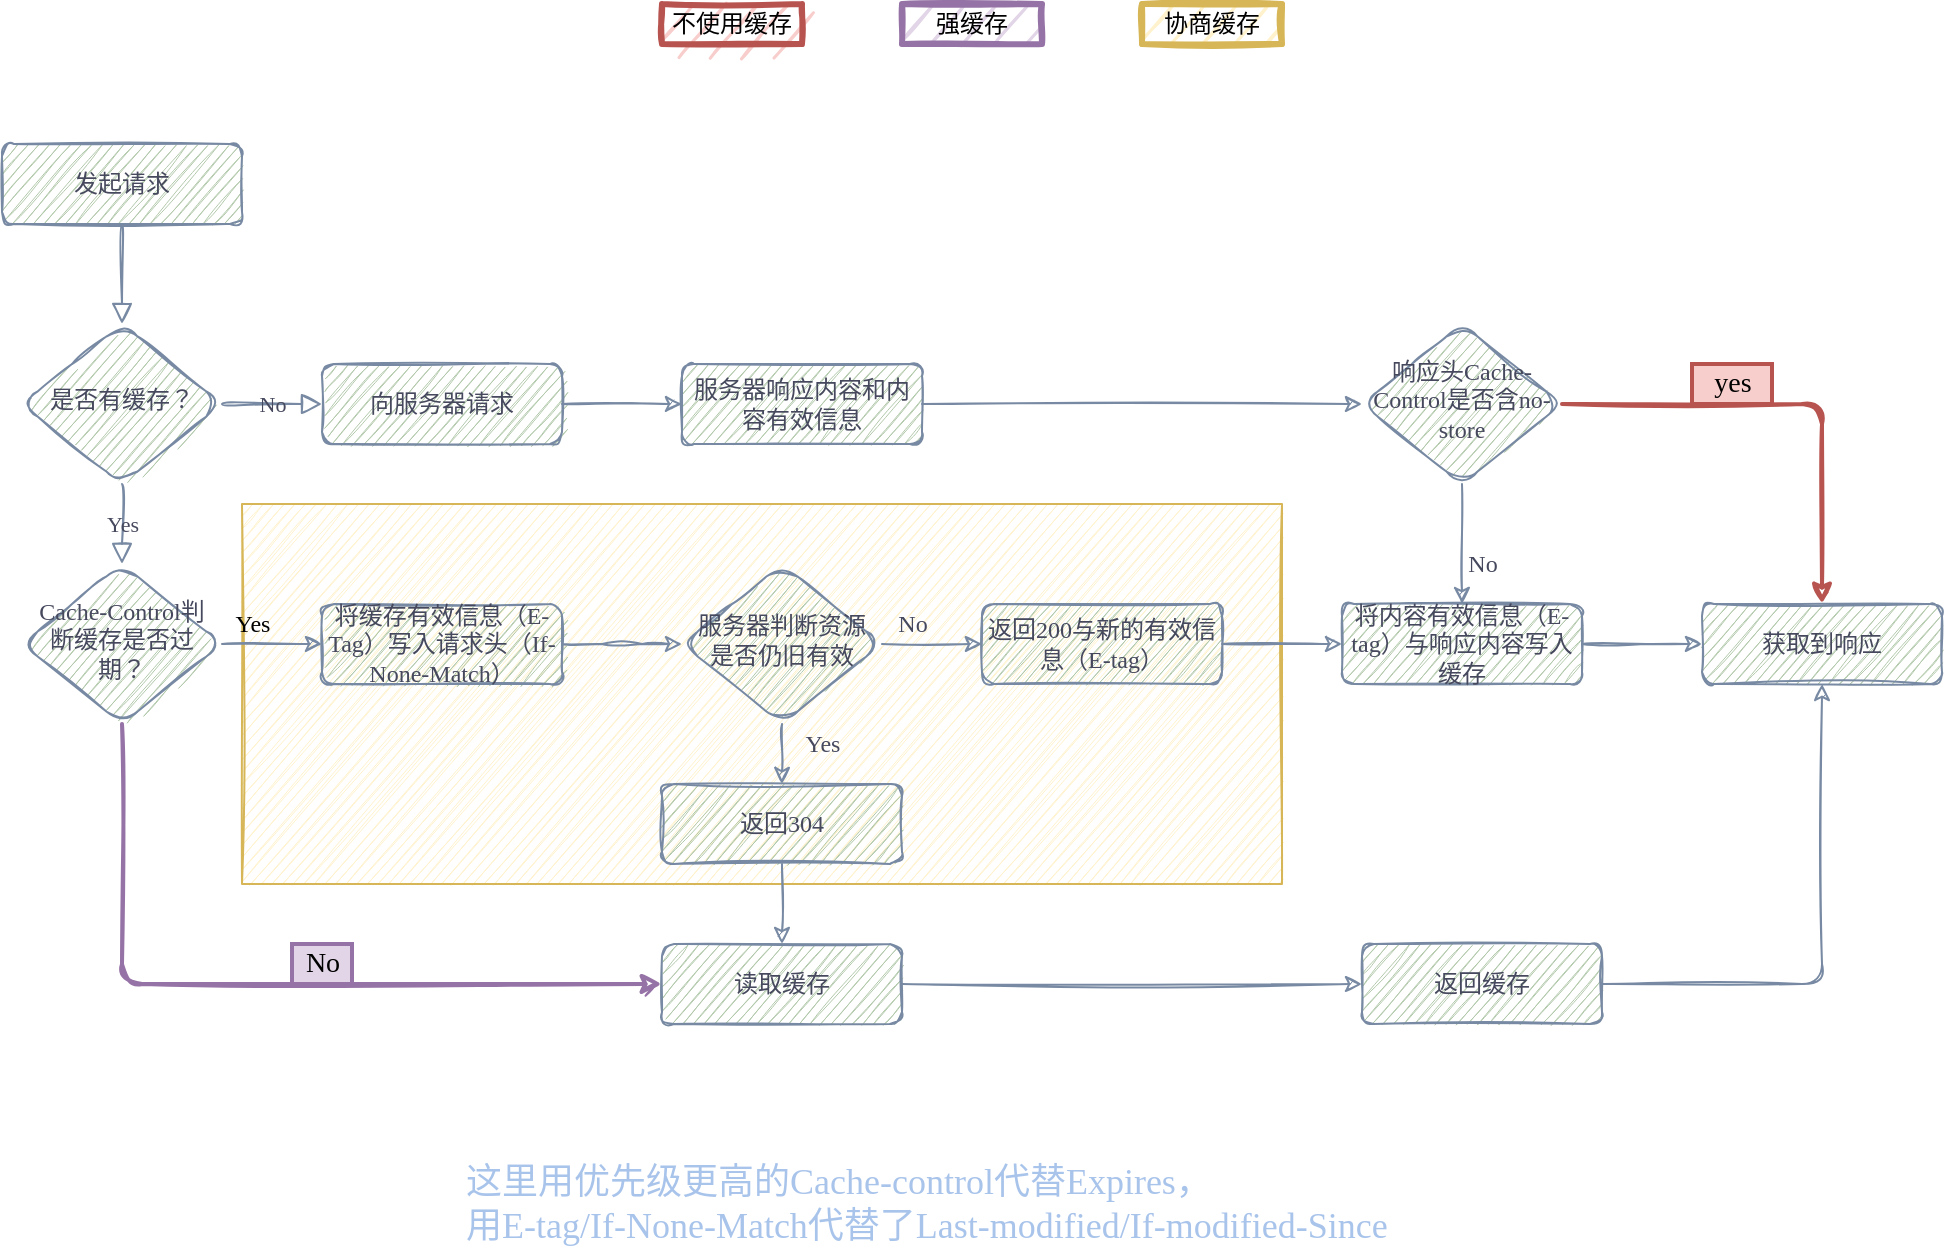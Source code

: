 <mxfile version="15.4.0" type="device"><diagram id="C5RBs43oDa-KdzZeNtuy" name="Page-1"><mxGraphModel dx="1106" dy="852" grid="1" gridSize="10" guides="1" tooltips="1" connect="1" arrows="1" fold="1" page="1" pageScale="1" pageWidth="2339" pageHeight="3300" math="0" shadow="0"><root><mxCell id="WIyWlLk6GJQsqaUBKTNV-0"/><mxCell id="WIyWlLk6GJQsqaUBKTNV-1" parent="WIyWlLk6GJQsqaUBKTNV-0"/><mxCell id="jp6UBBkJcxfX3S1iOlVH-35" value="" style="rounded=0;whiteSpace=wrap;html=1;sketch=1;fontFamily=Comic Sans MS;strokeColor=#d6b656;fillColor=#fff2cc;" parent="WIyWlLk6GJQsqaUBKTNV-1" vertex="1"><mxGeometry x="280" y="290" width="520" height="190" as="geometry"/></mxCell><mxCell id="WIyWlLk6GJQsqaUBKTNV-3" value="发起请求" style="whiteSpace=wrap;html=1;fontSize=12;glass=0;strokeWidth=1;shadow=0;sketch=1;rounded=1;fillColor=#B2C9AB;strokeColor=#788AA3;fontColor=#46495D;fontFamily=Comic Sans MS;" parent="WIyWlLk6GJQsqaUBKTNV-1" vertex="1"><mxGeometry x="160" y="110" width="120" height="40" as="geometry"/></mxCell><mxCell id="WIyWlLk6GJQsqaUBKTNV-6" value="是否有缓存？" style="rhombus;whiteSpace=wrap;html=1;shadow=0;fontFamily=Comic Sans MS;fontSize=12;align=center;strokeWidth=1;spacing=6;spacingTop=-4;sketch=1;rounded=1;fillColor=#B2C9AB;strokeColor=#788AA3;fontColor=#46495D;" parent="WIyWlLk6GJQsqaUBKTNV-1" vertex="1"><mxGeometry x="170" y="200" width="100" height="80" as="geometry"/></mxCell><mxCell id="WIyWlLk6GJQsqaUBKTNV-2" value="" style="html=1;jettySize=auto;orthogonalLoop=1;fontSize=11;endArrow=block;endFill=0;endSize=8;strokeWidth=1;shadow=0;labelBackgroundColor=none;edgeStyle=orthogonalEdgeStyle;sketch=1;curved=1;strokeColor=#788AA3;fontColor=#46495D;fontFamily=Comic Sans MS;" parent="WIyWlLk6GJQsqaUBKTNV-1" source="WIyWlLk6GJQsqaUBKTNV-3" target="WIyWlLk6GJQsqaUBKTNV-6" edge="1"><mxGeometry x="160" y="110" as="geometry"/></mxCell><mxCell id="WIyWlLk6GJQsqaUBKTNV-7" value="向服务器请求" style="whiteSpace=wrap;html=1;fontSize=12;glass=0;strokeWidth=1;shadow=0;sketch=1;rounded=1;fillColor=#B2C9AB;strokeColor=#788AA3;fontColor=#46495D;fontFamily=Comic Sans MS;" parent="WIyWlLk6GJQsqaUBKTNV-1" vertex="1"><mxGeometry x="320" y="220" width="120" height="40" as="geometry"/></mxCell><mxCell id="WIyWlLk6GJQsqaUBKTNV-5" value="No" style="edgeStyle=orthogonalEdgeStyle;html=1;jettySize=auto;orthogonalLoop=1;fontSize=11;endArrow=block;endFill=0;endSize=8;strokeWidth=1;shadow=0;labelBackgroundColor=none;sketch=1;curved=1;strokeColor=#788AA3;fontColor=#46495D;fontFamily=Comic Sans MS;" parent="WIyWlLk6GJQsqaUBKTNV-1" source="WIyWlLk6GJQsqaUBKTNV-6" target="WIyWlLk6GJQsqaUBKTNV-7" edge="1"><mxGeometry x="160" y="110" as="geometry"><mxPoint as="offset"/></mxGeometry></mxCell><mxCell id="jp6UBBkJcxfX3S1iOlVH-82" style="edgeStyle=orthogonalEdgeStyle;curved=0;rounded=1;sketch=1;orthogonalLoop=1;jettySize=auto;html=1;exitX=1;exitY=0.5;exitDx=0;exitDy=0;fontFamily=Comic Sans MS;fontSize=14;fontColor=#A9C4EB;strokeColor=#788AA3;strokeWidth=1;fillColor=#B2C9AB;" parent="WIyWlLk6GJQsqaUBKTNV-1" source="WIyWlLk6GJQsqaUBKTNV-10" target="WIyWlLk6GJQsqaUBKTNV-12" edge="1"><mxGeometry relative="1" as="geometry"/></mxCell><mxCell id="WIyWlLk6GJQsqaUBKTNV-10" value="Cache-Control判断缓存是否过期？" style="rhombus;whiteSpace=wrap;html=1;shadow=0;fontFamily=Comic Sans MS;fontSize=12;align=center;strokeWidth=1;spacing=6;spacingTop=-4;sketch=1;rounded=1;fillColor=#B2C9AB;strokeColor=#788AA3;fontColor=#46495D;" parent="WIyWlLk6GJQsqaUBKTNV-1" vertex="1"><mxGeometry x="170" y="320" width="100" height="80" as="geometry"/></mxCell><mxCell id="WIyWlLk6GJQsqaUBKTNV-4" value="Yes" style="html=1;jettySize=auto;orthogonalLoop=1;fontSize=11;endArrow=block;endFill=0;endSize=8;strokeWidth=1;shadow=0;labelBackgroundColor=none;edgeStyle=orthogonalEdgeStyle;sketch=1;curved=1;strokeColor=#788AA3;fontColor=#46495D;fontFamily=Comic Sans MS;" parent="WIyWlLk6GJQsqaUBKTNV-1" source="WIyWlLk6GJQsqaUBKTNV-6" target="WIyWlLk6GJQsqaUBKTNV-10" edge="1"><mxGeometry x="160" y="110" as="geometry"><mxPoint as="offset"/></mxGeometry></mxCell><mxCell id="WIyWlLk6GJQsqaUBKTNV-11" value="读取缓存" style="whiteSpace=wrap;html=1;fontSize=12;glass=0;strokeWidth=1;shadow=0;sketch=1;rounded=1;fillColor=#B2C9AB;strokeColor=#788AA3;fontColor=#46495D;fontFamily=Comic Sans MS;" parent="WIyWlLk6GJQsqaUBKTNV-1" vertex="1"><mxGeometry x="490" y="510" width="120" height="40" as="geometry"/></mxCell><mxCell id="jp6UBBkJcxfX3S1iOlVH-23" style="edgeStyle=orthogonalEdgeStyle;curved=0;rounded=1;sketch=1;orthogonalLoop=1;jettySize=auto;html=1;exitX=0.5;exitY=1;exitDx=0;exitDy=0;entryX=0;entryY=0.5;entryDx=0;entryDy=0;fontFamily=Comic Sans MS;fontColor=#46495D;strokeColor=#9673a6;fillColor=#e1d5e7;strokeWidth=2;" parent="WIyWlLk6GJQsqaUBKTNV-1" source="WIyWlLk6GJQsqaUBKTNV-10" target="WIyWlLk6GJQsqaUBKTNV-11" edge="1"><mxGeometry x="160" y="110" as="geometry"/></mxCell><mxCell id="jp6UBBkJcxfX3S1iOlVH-18" style="edgeStyle=orthogonalEdgeStyle;curved=0;rounded=1;sketch=1;orthogonalLoop=1;jettySize=auto;html=1;exitX=1;exitY=0.5;exitDx=0;exitDy=0;entryX=0;entryY=0.5;entryDx=0;entryDy=0;fontFamily=Comic Sans MS;fontColor=#46495D;strokeColor=#788AA3;fillColor=#B2C9AB;" parent="WIyWlLk6GJQsqaUBKTNV-1" source="WIyWlLk6GJQsqaUBKTNV-12" edge="1"><mxGeometry x="160" y="110" as="geometry"><mxPoint x="500" y="360" as="targetPoint"/></mxGeometry></mxCell><mxCell id="WIyWlLk6GJQsqaUBKTNV-12" value="将缓存有效信息（E-Tag）写入请求头（If-None-Match）" style="whiteSpace=wrap;html=1;fontSize=12;glass=0;strokeWidth=1;shadow=0;sketch=1;rounded=1;fillColor=#B2C9AB;strokeColor=#788AA3;fontColor=#46495D;fontFamily=Comic Sans MS;" parent="WIyWlLk6GJQsqaUBKTNV-1" vertex="1"><mxGeometry x="320" y="340" width="120" height="40" as="geometry"/></mxCell><mxCell id="jp6UBBkJcxfX3S1iOlVH-0" value="将内容有效信息（E-tag）与响应内容写入缓存" style="whiteSpace=wrap;html=1;fontSize=12;glass=0;strokeWidth=1;shadow=0;sketch=1;rounded=1;fillColor=#B2C9AB;strokeColor=#788AA3;fontColor=#46495D;fontFamily=Comic Sans MS;" parent="WIyWlLk6GJQsqaUBKTNV-1" vertex="1"><mxGeometry x="830" y="340" width="120" height="40" as="geometry"/></mxCell><mxCell id="jp6UBBkJcxfX3S1iOlVH-1" value="&lt;span&gt;获取到响应&lt;/span&gt;" style="whiteSpace=wrap;html=1;fontSize=12;glass=0;strokeWidth=1;shadow=0;sketch=1;rounded=1;fillColor=#B2C9AB;strokeColor=#788AA3;fontColor=#46495D;fontFamily=Comic Sans MS;" parent="WIyWlLk6GJQsqaUBKTNV-1" vertex="1"><mxGeometry x="1010" y="340" width="120" height="40" as="geometry"/></mxCell><mxCell id="jp6UBBkJcxfX3S1iOlVH-27" style="edgeStyle=orthogonalEdgeStyle;curved=0;rounded=1;sketch=1;orthogonalLoop=1;jettySize=auto;html=1;entryX=0;entryY=0.5;entryDx=0;entryDy=0;fontFamily=Comic Sans MS;fontColor=#46495D;strokeColor=#788AA3;fillColor=#B2C9AB;" parent="WIyWlLk6GJQsqaUBKTNV-1" source="jp6UBBkJcxfX3S1iOlVH-0" target="jp6UBBkJcxfX3S1iOlVH-1" edge="1"><mxGeometry x="160" y="110" as="geometry"/></mxCell><mxCell id="jp6UBBkJcxfX3S1iOlVH-3" style="edgeStyle=orthogonalEdgeStyle;curved=0;rounded=1;sketch=1;orthogonalLoop=1;jettySize=auto;html=1;exitX=0.5;exitY=1;exitDx=0;exitDy=0;fontFamily=Comic Sans MS;fontColor=#46495D;strokeColor=#788AA3;fillColor=#B2C9AB;" parent="WIyWlLk6GJQsqaUBKTNV-1" source="jp6UBBkJcxfX3S1iOlVH-2" target="jp6UBBkJcxfX3S1iOlVH-0" edge="1"><mxGeometry x="160" y="110" as="geometry"/></mxCell><mxCell id="jp6UBBkJcxfX3S1iOlVH-5" style="edgeStyle=orthogonalEdgeStyle;curved=0;rounded=1;sketch=1;orthogonalLoop=1;jettySize=auto;html=1;fontFamily=Comic Sans MS;fontColor=#46495D;strokeColor=#b85450;fillColor=#f8cecc;strokeWidth=2;" parent="WIyWlLk6GJQsqaUBKTNV-1" source="jp6UBBkJcxfX3S1iOlVH-2" target="jp6UBBkJcxfX3S1iOlVH-1" edge="1"><mxGeometry x="160" y="110" as="geometry"/></mxCell><mxCell id="jp6UBBkJcxfX3S1iOlVH-2" value="响应头Cache-Control是否含no-store" style="rhombus;whiteSpace=wrap;html=1;shadow=0;fontFamily=Comic Sans MS;fontSize=12;align=center;strokeWidth=1;spacing=6;spacingTop=-4;sketch=1;rounded=1;fillColor=#B2C9AB;strokeColor=#788AA3;fontColor=#46495D;" parent="WIyWlLk6GJQsqaUBKTNV-1" vertex="1"><mxGeometry x="840" y="200" width="100" height="80" as="geometry"/></mxCell><mxCell id="jp6UBBkJcxfX3S1iOlVH-7" value="yes" style="text;html=1;align=center;verticalAlign=middle;resizable=0;points=[];autosize=1;strokeColor=#b85450;fillColor=#f8cecc;fontFamily=Comic Sans MS;strokeWidth=2;fontSize=14;" parent="WIyWlLk6GJQsqaUBKTNV-1" vertex="1"><mxGeometry x="1005" y="220" width="40" height="20" as="geometry"/></mxCell><mxCell id="jp6UBBkJcxfX3S1iOlVH-14" style="edgeStyle=orthogonalEdgeStyle;curved=0;rounded=1;sketch=1;orthogonalLoop=1;jettySize=auto;html=1;exitX=1;exitY=0.5;exitDx=0;exitDy=0;entryX=0;entryY=0.5;entryDx=0;entryDy=0;fontFamily=Comic Sans MS;fontColor=#46495D;strokeColor=#788AA3;fillColor=#B2C9AB;" parent="WIyWlLk6GJQsqaUBKTNV-1" source="jp6UBBkJcxfX3S1iOlVH-9" target="jp6UBBkJcxfX3S1iOlVH-2" edge="1"><mxGeometry x="160" y="110" as="geometry"/></mxCell><mxCell id="jp6UBBkJcxfX3S1iOlVH-9" value="服务器响应内容和内容有效信息" style="whiteSpace=wrap;html=1;fontSize=12;glass=0;strokeWidth=1;shadow=0;sketch=1;rounded=1;fillColor=#B2C9AB;strokeColor=#788AA3;fontColor=#46495D;fontFamily=Comic Sans MS;" parent="WIyWlLk6GJQsqaUBKTNV-1" vertex="1"><mxGeometry x="500" y="220" width="120" height="40" as="geometry"/></mxCell><mxCell id="jp6UBBkJcxfX3S1iOlVH-11" style="edgeStyle=orthogonalEdgeStyle;curved=0;rounded=1;sketch=1;orthogonalLoop=1;jettySize=auto;html=1;exitX=1;exitY=0.5;exitDx=0;exitDy=0;entryX=0;entryY=0.5;entryDx=0;entryDy=0;fontFamily=Comic Sans MS;fontColor=#46495D;strokeColor=#788AA3;fillColor=#B2C9AB;" parent="WIyWlLk6GJQsqaUBKTNV-1" source="WIyWlLk6GJQsqaUBKTNV-7" target="jp6UBBkJcxfX3S1iOlVH-9" edge="1"><mxGeometry x="160" y="110" as="geometry"/></mxCell><mxCell id="jp6UBBkJcxfX3S1iOlVH-28" style="edgeStyle=orthogonalEdgeStyle;curved=0;rounded=1;sketch=1;orthogonalLoop=1;jettySize=auto;html=1;exitX=1;exitY=0.5;exitDx=0;exitDy=0;entryX=0.5;entryY=1;entryDx=0;entryDy=0;fontFamily=Comic Sans MS;fontColor=#46495D;strokeColor=#788AA3;fillColor=#B2C9AB;" parent="WIyWlLk6GJQsqaUBKTNV-1" source="jp6UBBkJcxfX3S1iOlVH-15" target="jp6UBBkJcxfX3S1iOlVH-1" edge="1"><mxGeometry x="160" y="110" as="geometry"/></mxCell><mxCell id="jp6UBBkJcxfX3S1iOlVH-15" value="返回缓存" style="whiteSpace=wrap;html=1;fontSize=12;glass=0;strokeWidth=1;shadow=0;sketch=1;rounded=1;fillColor=#B2C9AB;strokeColor=#788AA3;fontColor=#46495D;fontFamily=Comic Sans MS;" parent="WIyWlLk6GJQsqaUBKTNV-1" vertex="1"><mxGeometry x="840" y="510" width="120" height="40" as="geometry"/></mxCell><mxCell id="jp6UBBkJcxfX3S1iOlVH-16" style="edgeStyle=orthogonalEdgeStyle;curved=0;rounded=1;sketch=1;orthogonalLoop=1;jettySize=auto;html=1;exitX=1;exitY=0.5;exitDx=0;exitDy=0;entryX=0;entryY=0.5;entryDx=0;entryDy=0;fontFamily=Comic Sans MS;fontColor=#46495D;strokeColor=#788AA3;fillColor=#B2C9AB;" parent="WIyWlLk6GJQsqaUBKTNV-1" source="WIyWlLk6GJQsqaUBKTNV-11" target="jp6UBBkJcxfX3S1iOlVH-15" edge="1"><mxGeometry x="160" y="110" as="geometry"/></mxCell><mxCell id="jp6UBBkJcxfX3S1iOlVH-19" value="服务器判断资源是否仍旧有效" style="rhombus;whiteSpace=wrap;html=1;shadow=0;fontFamily=Comic Sans MS;fontSize=12;align=center;strokeWidth=1;spacing=6;spacingTop=-4;sketch=1;rounded=1;fillColor=#B2C9AB;strokeColor=#788AA3;fontColor=#46495D;" parent="WIyWlLk6GJQsqaUBKTNV-1" vertex="1"><mxGeometry x="500" y="320" width="100" height="80" as="geometry"/></mxCell><mxCell id="jp6UBBkJcxfX3S1iOlVH-24" style="edgeStyle=orthogonalEdgeStyle;curved=0;rounded=1;sketch=1;orthogonalLoop=1;jettySize=auto;html=1;exitX=0.5;exitY=1;exitDx=0;exitDy=0;entryX=0.5;entryY=0;entryDx=0;entryDy=0;fontFamily=Comic Sans MS;fontColor=#46495D;strokeColor=#788AA3;fillColor=#B2C9AB;" parent="WIyWlLk6GJQsqaUBKTNV-1" source="jp6UBBkJcxfX3S1iOlVH-20" target="WIyWlLk6GJQsqaUBKTNV-11" edge="1"><mxGeometry x="160" y="110" as="geometry"/></mxCell><mxCell id="jp6UBBkJcxfX3S1iOlVH-20" value="返回304" style="whiteSpace=wrap;html=1;fontSize=12;glass=0;strokeWidth=1;shadow=0;sketch=1;rounded=1;fillColor=#B2C9AB;strokeColor=#788AA3;fontColor=#46495D;fontFamily=Comic Sans MS;" parent="WIyWlLk6GJQsqaUBKTNV-1" vertex="1"><mxGeometry x="490" y="430" width="120" height="40" as="geometry"/></mxCell><mxCell id="jp6UBBkJcxfX3S1iOlVH-29" style="edgeStyle=orthogonalEdgeStyle;curved=0;rounded=1;sketch=1;orthogonalLoop=1;jettySize=auto;html=1;exitX=0.5;exitY=1;exitDx=0;exitDy=0;entryX=0.5;entryY=0;entryDx=0;entryDy=0;fontFamily=Comic Sans MS;fontColor=#46495D;strokeColor=#788AA3;fillColor=#B2C9AB;" parent="WIyWlLk6GJQsqaUBKTNV-1" source="jp6UBBkJcxfX3S1iOlVH-19" target="jp6UBBkJcxfX3S1iOlVH-20" edge="1"><mxGeometry x="160" y="110" as="geometry"/></mxCell><mxCell id="jp6UBBkJcxfX3S1iOlVH-26" style="edgeStyle=orthogonalEdgeStyle;curved=0;rounded=1;sketch=1;orthogonalLoop=1;jettySize=auto;html=1;fontFamily=Comic Sans MS;fontColor=#46495D;strokeColor=#788AA3;fillColor=#B2C9AB;" parent="WIyWlLk6GJQsqaUBKTNV-1" source="jp6UBBkJcxfX3S1iOlVH-21" target="jp6UBBkJcxfX3S1iOlVH-0" edge="1"><mxGeometry x="160" y="110" as="geometry"/></mxCell><mxCell id="jp6UBBkJcxfX3S1iOlVH-21" value="返回200与新的有效信息（E-tag）" style="whiteSpace=wrap;html=1;fontSize=12;glass=0;strokeWidth=1;shadow=0;sketch=1;rounded=1;fillColor=#B2C9AB;strokeColor=#788AA3;fontColor=#46495D;fontFamily=Comic Sans MS;" parent="WIyWlLk6GJQsqaUBKTNV-1" vertex="1"><mxGeometry x="650" y="340" width="120" height="40" as="geometry"/></mxCell><mxCell id="jp6UBBkJcxfX3S1iOlVH-25" style="edgeStyle=orthogonalEdgeStyle;curved=0;rounded=1;sketch=1;orthogonalLoop=1;jettySize=auto;html=1;entryX=0;entryY=0.5;entryDx=0;entryDy=0;fontFamily=Comic Sans MS;fontColor=#46495D;strokeColor=#788AA3;fillColor=#B2C9AB;" parent="WIyWlLk6GJQsqaUBKTNV-1" source="jp6UBBkJcxfX3S1iOlVH-19" target="jp6UBBkJcxfX3S1iOlVH-21" edge="1"><mxGeometry x="160" y="110" as="geometry"/></mxCell><mxCell id="jp6UBBkJcxfX3S1iOlVH-22" value="No" style="text;html=1;align=center;verticalAlign=middle;resizable=0;points=[];autosize=1;strokeColor=none;fillColor=none;fontFamily=Comic Sans MS;fontColor=#46495D;" parent="WIyWlLk6GJQsqaUBKTNV-1" vertex="1"><mxGeometry x="885" y="310" width="30" height="20" as="geometry"/></mxCell><mxCell id="jp6UBBkJcxfX3S1iOlVH-30" value="No" style="text;html=1;align=center;verticalAlign=middle;resizable=0;points=[];autosize=1;strokeColor=#9673a6;fillColor=#e1d5e7;fontFamily=Comic Sans MS;fontSize=14;strokeWidth=2;" parent="WIyWlLk6GJQsqaUBKTNV-1" vertex="1"><mxGeometry x="305" y="510" width="30" height="20" as="geometry"/></mxCell><mxCell id="jp6UBBkJcxfX3S1iOlVH-31" value="Yes" style="text;html=1;align=center;verticalAlign=middle;resizable=0;points=[];autosize=1;strokeColor=none;fillColor=none;fontFamily=Comic Sans MS;fontColor=#46495D;" parent="WIyWlLk6GJQsqaUBKTNV-1" vertex="1"><mxGeometry x="550" y="400" width="40" height="20" as="geometry"/></mxCell><mxCell id="jp6UBBkJcxfX3S1iOlVH-32" value="No" style="text;html=1;align=center;verticalAlign=middle;resizable=0;points=[];autosize=1;strokeColor=none;fillColor=none;fontFamily=Comic Sans MS;fontColor=#46495D;" parent="WIyWlLk6GJQsqaUBKTNV-1" vertex="1"><mxGeometry x="600" y="340" width="30" height="20" as="geometry"/></mxCell><mxCell id="jp6UBBkJcxfX3S1iOlVH-78" value="不使用缓存" style="rounded=0;whiteSpace=wrap;html=1;sketch=1;fontFamily=Comic Sans MS;strokeColor=#b85450;fillColor=#f8cecc;strokeWidth=3;" parent="WIyWlLk6GJQsqaUBKTNV-1" vertex="1"><mxGeometry x="490" y="40" width="70" height="20" as="geometry"/></mxCell><mxCell id="jp6UBBkJcxfX3S1iOlVH-79" value="强缓存" style="rounded=0;whiteSpace=wrap;html=1;sketch=1;fontFamily=Comic Sans MS;strokeColor=#9673a6;fillColor=#e1d5e7;strokeWidth=3;" parent="WIyWlLk6GJQsqaUBKTNV-1" vertex="1"><mxGeometry x="610" y="40" width="70" height="20" as="geometry"/></mxCell><mxCell id="jp6UBBkJcxfX3S1iOlVH-80" value="协商缓存" style="rounded=0;whiteSpace=wrap;html=1;sketch=1;fontFamily=Comic Sans MS;strokeColor=#d6b656;fillColor=#fff2cc;strokeWidth=3;" parent="WIyWlLk6GJQsqaUBKTNV-1" vertex="1"><mxGeometry x="730" y="40" width="70" height="20" as="geometry"/></mxCell><mxCell id="jp6UBBkJcxfX3S1iOlVH-81" value="&lt;font style=&quot;font-size: 18px&quot;&gt;这里用优先级更高的Cache-control代替Expires，&lt;br&gt;用E-tag/If-None-Match代替了Last-modified/If-modified-Since&lt;/font&gt;" style="text;html=1;align=left;verticalAlign=middle;resizable=0;points=[];autosize=1;strokeColor=none;fillColor=none;fontFamily=Comic Sans MS;fontColor=#A9C4EB;" parent="WIyWlLk6GJQsqaUBKTNV-1" vertex="1"><mxGeometry x="390" y="620" width="550" height="40" as="geometry"/></mxCell><mxCell id="jp6UBBkJcxfX3S1iOlVH-83" value="&lt;font color=&quot;#000000&quot; style=&quot;font-size: 12px&quot;&gt;Yes&lt;/font&gt;" style="text;html=1;align=center;verticalAlign=middle;resizable=0;points=[];autosize=1;strokeColor=none;fillColor=none;fontSize=14;fontFamily=Comic Sans MS;fontColor=#A9C4EB;" parent="WIyWlLk6GJQsqaUBKTNV-1" vertex="1"><mxGeometry x="265" y="340" width="40" height="20" as="geometry"/></mxCell></root></mxGraphModel></diagram></mxfile>